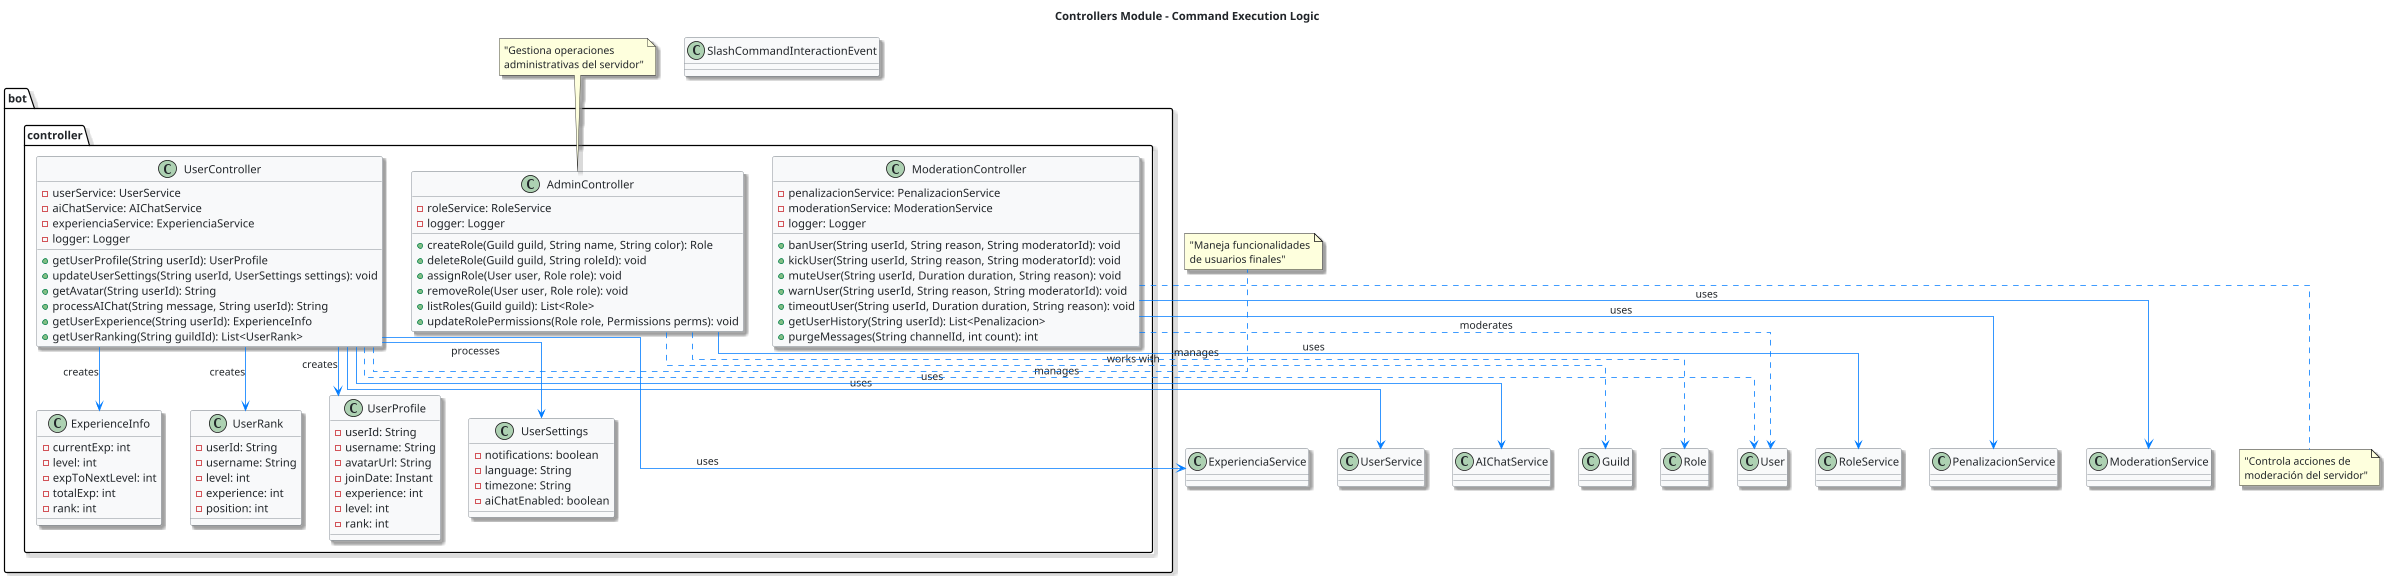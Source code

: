 @startuml Controllers_Module
scale 0.8
skinparam backgroundColor white
skinparam classBackgroundColor #f8f9fa
skinparam classBorderColor #6c757d
skinparam classFontColor #212529
skinparam interfaceFontColor #212529
skinparam noteFontColor #212529
skinparam packageTitleColor #495057
skinparam packageTitleFontColor #495057
skinparam defaultFontColor #212529
skinparam ArrowColor #007bff
skinparam shadowing true
skinparam linetype ortho

title Controllers Module - Command Execution Logic

' Clases externas
class SlashCommandInteractionEvent
class User
class Guild
class Role

package bot.controller {
  class AdminController {
    -roleService: RoleService
    -logger: Logger
    +createRole(Guild guild, String name, String color): Role
    +deleteRole(Guild guild, String roleId): void
    +assignRole(User user, Role role): void
    +removeRole(User user, Role role): void
    +listRoles(Guild guild): List<Role>
    +updateRolePermissions(Role role, Permissions perms): void
  }
  
  class UserController {
    -userService: UserService
    -aiChatService: AIChatService
    -experienciaService: ExperienciaService
    -logger: Logger
    +getUserProfile(String userId): UserProfile
    +updateUserSettings(String userId, UserSettings settings): void
    +getAvatar(String userId): String
    +processAIChat(String message, String userId): String
    +getUserExperience(String userId): ExperienceInfo
    +getUserRanking(String guildId): List<UserRank>
  }
  
  class ModerationController {
    -penalizacionService: PenalizacionService
    -moderationService: ModerationService
    -logger: Logger
    +banUser(String userId, String reason, String moderatorId): void
    +kickUser(String userId, String reason, String moderatorId): void
    +muteUser(String userId, Duration duration, String reason): void
    +warnUser(String userId, String reason, String moderatorId): void
    +timeoutUser(String userId, Duration duration, String reason): void
    +getUserHistory(String userId): List<Penalizacion>
    +purgeMessages(String channelId, int count): int
  }
  
  class UserProfile {
    -userId: String
    -username: String
    -avatarUrl: String
    -joinDate: Instant
    -experience: int
    -level: int
    -rank: int
  }
  
  class UserSettings {
    -notifications: boolean
    -language: String
    -timezone: String
    -aiChatEnabled: boolean
  }
  
  class ExperienceInfo {
    -currentExp: int
    -level: int
    -expToNextLevel: int
    -totalExp: int
    -rank: int
  }
  
  class UserRank {
    -userId: String
    -username: String
    -level: int
    -experience: int
    -position: int
  }
}

' Relaciones con servicios
AdminController --> RoleService : uses
UserController --> UserService : uses
UserController --> AIChatService : uses
UserController --> ExperienciaService : uses
ModerationController --> PenalizacionService : uses
ModerationController --> ModerationService : uses

' DTOs de controladores
UserController --> UserProfile : creates
UserController --> UserSettings : processes
UserController --> ExperienceInfo : creates
UserController --> UserRank : creates

' Dependencias externas
AdminController ..> Guild : works with
AdminController ..> Role : manages
UserController ..> User : manages
ModerationController ..> User : moderates

note top of AdminController : "Gestiona operaciones\nadministrativas del servidor"
note right of UserController : "Maneja funcionalidades\nde usuarios finales"
note bottom of ModerationController : "Controla acciones de\nmoderación del servidor"

@enduml
